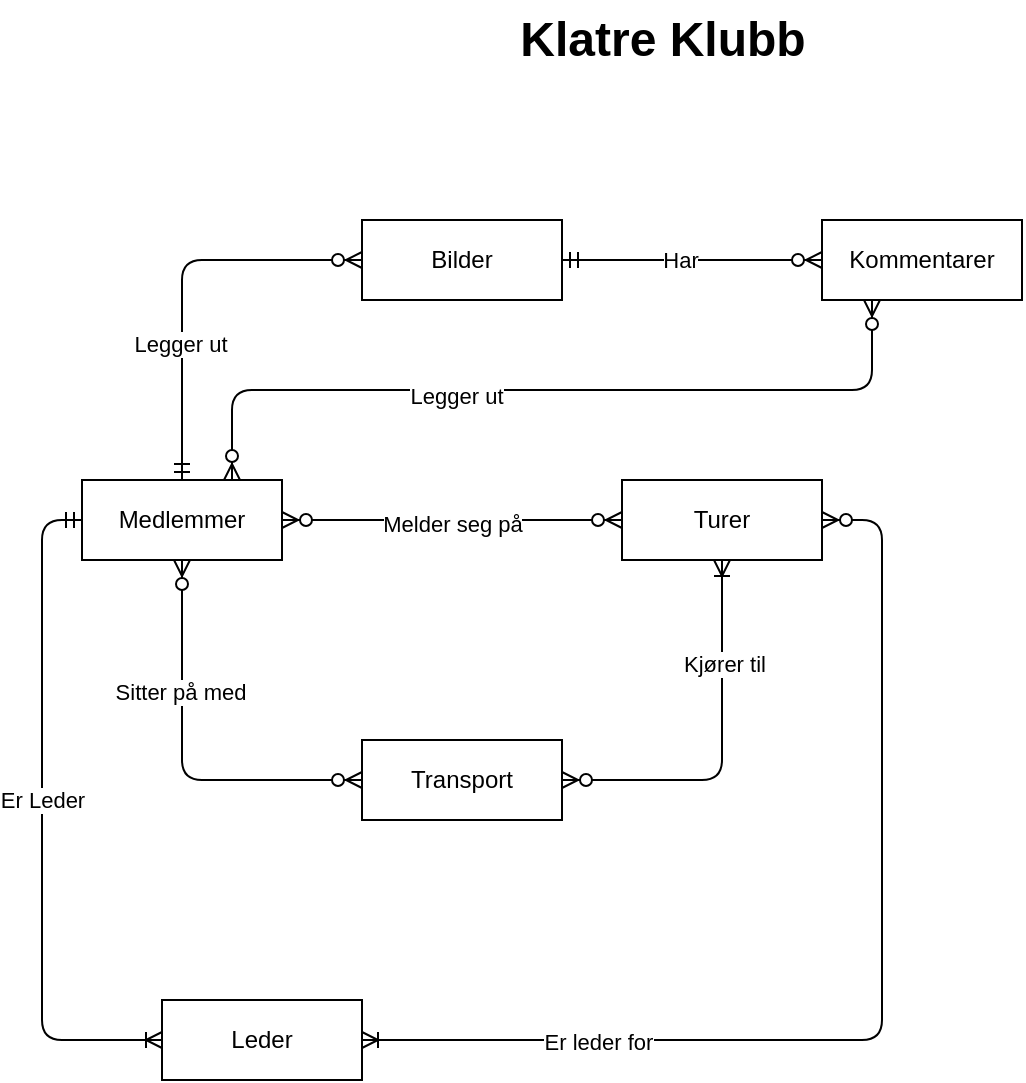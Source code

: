 <mxfile version="14.6.13" type="github">
  <diagram id="JSytZWRvWDfPm489Mu9D" name="Page-1">
    <mxGraphModel dx="1422" dy="762" grid="1" gridSize="10" guides="1" tooltips="1" connect="1" arrows="1" fold="1" page="1" pageScale="1" pageWidth="827" pageHeight="1169" math="0" shadow="0">
      <root>
        <mxCell id="0" />
        <mxCell id="1" parent="0" />
        <mxCell id="oBKbLLr34cnPrZ0Oft84-2" value="Medlemmer" style="whiteSpace=wrap;html=1;align=center;" vertex="1" parent="1">
          <mxGeometry x="100" y="250" width="100" height="40" as="geometry" />
        </mxCell>
        <mxCell id="oBKbLLr34cnPrZ0Oft84-3" value="Turer" style="whiteSpace=wrap;html=1;align=center;" vertex="1" parent="1">
          <mxGeometry x="370" y="250" width="100" height="40" as="geometry" />
        </mxCell>
        <mxCell id="oBKbLLr34cnPrZ0Oft84-4" value="Transport" style="whiteSpace=wrap;html=1;align=center;" vertex="1" parent="1">
          <mxGeometry x="240" y="380" width="100" height="40" as="geometry" />
        </mxCell>
        <mxCell id="oBKbLLr34cnPrZ0Oft84-5" value="Bilder" style="whiteSpace=wrap;html=1;align=center;" vertex="1" parent="1">
          <mxGeometry x="240" y="120" width="100" height="40" as="geometry" />
        </mxCell>
        <mxCell id="oBKbLLr34cnPrZ0Oft84-6" value="Kommentarer" style="whiteSpace=wrap;html=1;align=center;" vertex="1" parent="1">
          <mxGeometry x="470" y="120" width="100" height="40" as="geometry" />
        </mxCell>
        <mxCell id="oBKbLLr34cnPrZ0Oft84-7" value="Klatre Klubb" style="text;strokeColor=none;fillColor=none;html=1;fontSize=24;fontStyle=1;verticalAlign=middle;align=center;" vertex="1" parent="1">
          <mxGeometry x="340" y="10" width="100" height="40" as="geometry" />
        </mxCell>
        <mxCell id="oBKbLLr34cnPrZ0Oft84-8" value="" style="edgeStyle=entityRelationEdgeStyle;fontSize=12;html=1;endArrow=ERzeroToMany;endFill=1;startArrow=ERzeroToMany;entryX=0;entryY=0.5;entryDx=0;entryDy=0;exitX=1;exitY=0.5;exitDx=0;exitDy=0;" edge="1" parent="1" source="oBKbLLr34cnPrZ0Oft84-2" target="oBKbLLr34cnPrZ0Oft84-3">
          <mxGeometry width="100" height="100" relative="1" as="geometry">
            <mxPoint x="200" y="290" as="sourcePoint" />
            <mxPoint x="300" y="190" as="targetPoint" />
          </mxGeometry>
        </mxCell>
        <mxCell id="oBKbLLr34cnPrZ0Oft84-17" value="Melder seg på" style="edgeLabel;html=1;align=center;verticalAlign=middle;resizable=0;points=[];" vertex="1" connectable="0" parent="oBKbLLr34cnPrZ0Oft84-8">
          <mxGeometry y="-2" relative="1" as="geometry">
            <mxPoint as="offset" />
          </mxGeometry>
        </mxCell>
        <mxCell id="oBKbLLr34cnPrZ0Oft84-9" value="" style="edgeStyle=elbowEdgeStyle;fontSize=12;html=1;endArrow=ERzeroToMany;endFill=1;startArrow=ERmandOne;entryX=0;entryY=0.5;entryDx=0;entryDy=0;exitX=0.5;exitY=0;exitDx=0;exitDy=0;startFill=0;" edge="1" parent="1" source="oBKbLLr34cnPrZ0Oft84-2" target="oBKbLLr34cnPrZ0Oft84-5">
          <mxGeometry width="100" height="100" relative="1" as="geometry">
            <mxPoint x="120" y="220" as="sourcePoint" />
            <mxPoint x="220" y="120" as="targetPoint" />
            <Array as="points">
              <mxPoint x="150" y="190" />
            </Array>
          </mxGeometry>
        </mxCell>
        <mxCell id="oBKbLLr34cnPrZ0Oft84-20" value="Legger ut" style="edgeLabel;html=1;align=center;verticalAlign=middle;resizable=0;points=[];" vertex="1" connectable="0" parent="oBKbLLr34cnPrZ0Oft84-9">
          <mxGeometry x="-0.32" y="1" relative="1" as="geometry">
            <mxPoint as="offset" />
          </mxGeometry>
        </mxCell>
        <mxCell id="oBKbLLr34cnPrZ0Oft84-10" value="" style="edgeStyle=entityRelationEdgeStyle;fontSize=12;html=1;endArrow=ERzeroToMany;endFill=1;startArrow=ERmandOne;entryX=0;entryY=0.5;entryDx=0;entryDy=0;startFill=0;" edge="1" parent="1" target="oBKbLLr34cnPrZ0Oft84-6">
          <mxGeometry width="100" height="100" relative="1" as="geometry">
            <mxPoint x="340" y="140" as="sourcePoint" />
            <mxPoint x="440" y="40" as="targetPoint" />
          </mxGeometry>
        </mxCell>
        <mxCell id="oBKbLLr34cnPrZ0Oft84-21" value="Har" style="edgeLabel;html=1;align=center;verticalAlign=middle;resizable=0;points=[];" vertex="1" connectable="0" parent="oBKbLLr34cnPrZ0Oft84-10">
          <mxGeometry x="-0.092" relative="1" as="geometry">
            <mxPoint as="offset" />
          </mxGeometry>
        </mxCell>
        <mxCell id="oBKbLLr34cnPrZ0Oft84-11" value="" style="edgeStyle=elbowEdgeStyle;fontSize=12;html=1;endArrow=ERzeroToMany;endFill=1;startArrow=ERzeroToMany;entryX=0;entryY=0.5;entryDx=0;entryDy=0;exitX=0.5;exitY=1;exitDx=0;exitDy=0;elbow=vertical;" edge="1" parent="1" source="oBKbLLr34cnPrZ0Oft84-2" target="oBKbLLr34cnPrZ0Oft84-4">
          <mxGeometry width="100" height="100" relative="1" as="geometry">
            <mxPoint x="100" y="390" as="sourcePoint" />
            <mxPoint x="200" y="290" as="targetPoint" />
            <Array as="points">
              <mxPoint x="200" y="400" />
            </Array>
          </mxGeometry>
        </mxCell>
        <mxCell id="oBKbLLr34cnPrZ0Oft84-24" value="Sitter på med" style="edgeLabel;html=1;align=center;verticalAlign=middle;resizable=0;points=[];" vertex="1" connectable="0" parent="oBKbLLr34cnPrZ0Oft84-11">
          <mxGeometry x="-0.34" y="-1" relative="1" as="geometry">
            <mxPoint as="offset" />
          </mxGeometry>
        </mxCell>
        <mxCell id="oBKbLLr34cnPrZ0Oft84-12" value="" style="edgeStyle=elbowEdgeStyle;fontSize=12;html=1;endArrow=ERzeroToMany;startArrow=ERoneToMany;exitX=0.5;exitY=1;exitDx=0;exitDy=0;entryX=1;entryY=0.5;entryDx=0;entryDy=0;elbow=vertical;startFill=0;" edge="1" parent="1" source="oBKbLLr34cnPrZ0Oft84-3" target="oBKbLLr34cnPrZ0Oft84-4">
          <mxGeometry width="100" height="100" relative="1" as="geometry">
            <mxPoint x="360" y="440" as="sourcePoint" />
            <mxPoint x="460" y="340" as="targetPoint" />
            <Array as="points">
              <mxPoint x="390" y="400" />
            </Array>
          </mxGeometry>
        </mxCell>
        <mxCell id="oBKbLLr34cnPrZ0Oft84-25" value="Kjører til" style="edgeLabel;html=1;align=center;verticalAlign=middle;resizable=0;points=[];" vertex="1" connectable="0" parent="oBKbLLr34cnPrZ0Oft84-12">
          <mxGeometry x="-0.453" y="1" relative="1" as="geometry">
            <mxPoint as="offset" />
          </mxGeometry>
        </mxCell>
        <mxCell id="oBKbLLr34cnPrZ0Oft84-13" value="Leder" style="whiteSpace=wrap;html=1;align=center;" vertex="1" parent="1">
          <mxGeometry x="140" y="510" width="100" height="40" as="geometry" />
        </mxCell>
        <mxCell id="oBKbLLr34cnPrZ0Oft84-14" value="" style="edgeStyle=elbowEdgeStyle;fontSize=12;html=1;endArrow=ERoneToMany;startArrow=ERmandOne;entryX=0;entryY=0.5;entryDx=0;entryDy=0;exitX=0;exitY=0.5;exitDx=0;exitDy=0;" edge="1" parent="1" source="oBKbLLr34cnPrZ0Oft84-2" target="oBKbLLr34cnPrZ0Oft84-13">
          <mxGeometry width="100" height="100" relative="1" as="geometry">
            <mxPoint x="20" y="490" as="sourcePoint" />
            <mxPoint x="120" y="390" as="targetPoint" />
            <Array as="points">
              <mxPoint x="80" y="400" />
            </Array>
          </mxGeometry>
        </mxCell>
        <mxCell id="oBKbLLr34cnPrZ0Oft84-15" value="Er Leder" style="edgeLabel;html=1;align=center;verticalAlign=middle;resizable=0;points=[];" vertex="1" connectable="0" parent="oBKbLLr34cnPrZ0Oft84-14">
          <mxGeometry x="-0.059" relative="1" as="geometry">
            <mxPoint as="offset" />
          </mxGeometry>
        </mxCell>
        <mxCell id="oBKbLLr34cnPrZ0Oft84-18" value="" style="edgeStyle=elbowEdgeStyle;fontSize=12;html=1;endArrow=ERoneToMany;startArrow=ERzeroToMany;entryX=1;entryY=0.5;entryDx=0;entryDy=0;exitX=1;exitY=0.5;exitDx=0;exitDy=0;" edge="1" parent="1" source="oBKbLLr34cnPrZ0Oft84-3" target="oBKbLLr34cnPrZ0Oft84-13">
          <mxGeometry width="100" height="100" relative="1" as="geometry">
            <mxPoint x="360" y="440" as="sourcePoint" />
            <mxPoint x="460" y="340" as="targetPoint" />
            <Array as="points">
              <mxPoint x="500" y="400" />
            </Array>
          </mxGeometry>
        </mxCell>
        <mxCell id="oBKbLLr34cnPrZ0Oft84-19" value="Er leder for" style="edgeLabel;html=1;align=center;verticalAlign=middle;resizable=0;points=[];" vertex="1" connectable="0" parent="oBKbLLr34cnPrZ0Oft84-18">
          <mxGeometry x="0.571" y="1" relative="1" as="geometry">
            <mxPoint as="offset" />
          </mxGeometry>
        </mxCell>
        <mxCell id="oBKbLLr34cnPrZ0Oft84-22" value="" style="edgeStyle=orthogonalEdgeStyle;fontSize=12;html=1;endArrow=ERzeroToMany;endFill=1;startArrow=ERzeroToMany;entryX=0.25;entryY=1;entryDx=0;entryDy=0;exitX=0.75;exitY=0;exitDx=0;exitDy=0;" edge="1" parent="1" source="oBKbLLr34cnPrZ0Oft84-2" target="oBKbLLr34cnPrZ0Oft84-6">
          <mxGeometry width="100" height="100" relative="1" as="geometry">
            <mxPoint x="270" y="240" as="sourcePoint" />
            <mxPoint x="370" y="140" as="targetPoint" />
          </mxGeometry>
        </mxCell>
        <mxCell id="oBKbLLr34cnPrZ0Oft84-23" value="Legger ut" style="edgeLabel;html=1;align=center;verticalAlign=middle;resizable=0;points=[];" vertex="1" connectable="0" parent="oBKbLLr34cnPrZ0Oft84-22">
          <mxGeometry x="-0.234" y="-3" relative="1" as="geometry">
            <mxPoint as="offset" />
          </mxGeometry>
        </mxCell>
      </root>
    </mxGraphModel>
  </diagram>
</mxfile>
